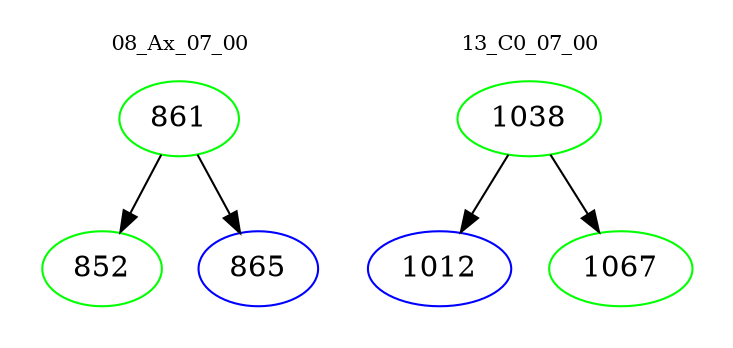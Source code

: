 digraph{
subgraph cluster_0 {
color = white
label = "08_Ax_07_00";
fontsize=10;
T0_861 [label="861", color="green"]
T0_861 -> T0_852 [color="black"]
T0_852 [label="852", color="green"]
T0_861 -> T0_865 [color="black"]
T0_865 [label="865", color="blue"]
}
subgraph cluster_1 {
color = white
label = "13_C0_07_00";
fontsize=10;
T1_1038 [label="1038", color="green"]
T1_1038 -> T1_1012 [color="black"]
T1_1012 [label="1012", color="blue"]
T1_1038 -> T1_1067 [color="black"]
T1_1067 [label="1067", color="green"]
}
}
